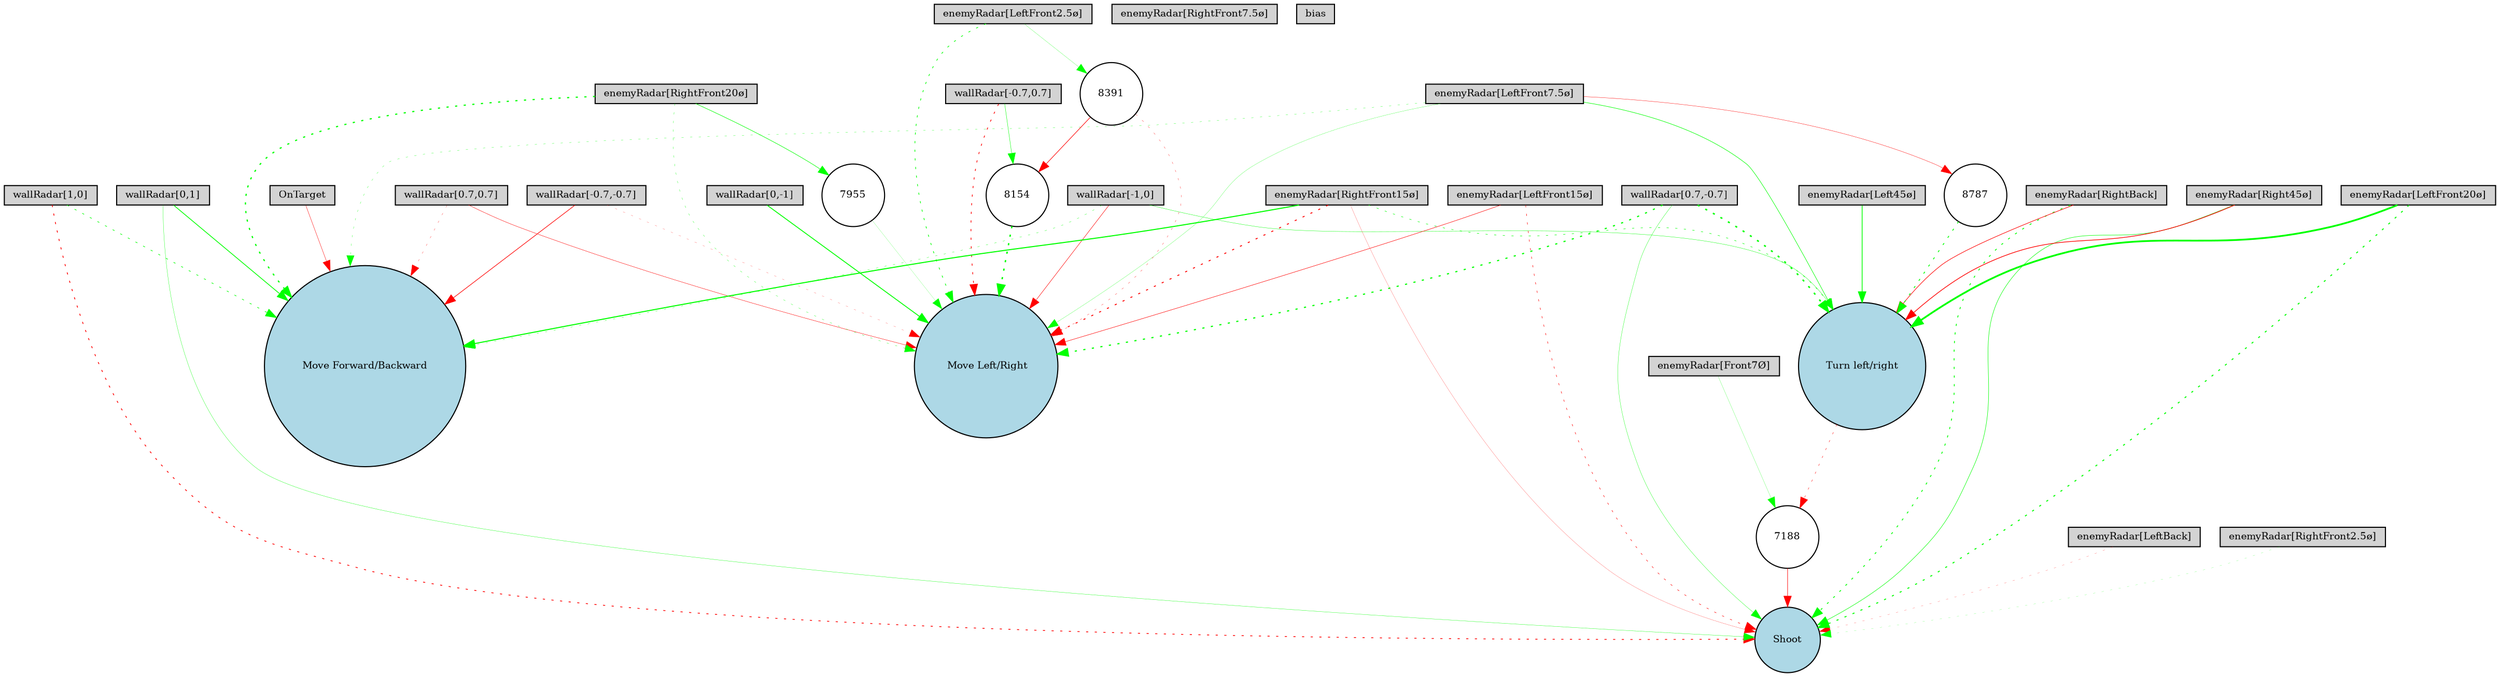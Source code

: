 digraph {
	node [fontsize=9 height=0.2 shape=circle width=0.2]
	"wallRadar[1,0]" [fillcolor=lightgray shape=box style=filled]
	"wallRadar[0,1]" [fillcolor=lightgray shape=box style=filled]
	"wallRadar[-1,0]" [fillcolor=lightgray shape=box style=filled]
	"wallRadar[0,-1]" [fillcolor=lightgray shape=box style=filled]
	"wallRadar[0.7,0.7]" [fillcolor=lightgray shape=box style=filled]
	"wallRadar[-0.7,0.7]" [fillcolor=lightgray shape=box style=filled]
	"wallRadar[-0.7,-0.7]" [fillcolor=lightgray shape=box style=filled]
	"wallRadar[0.7,-0.7]" [fillcolor=lightgray shape=box style=filled]
	"enemyRadar[RightBack]" [fillcolor=lightgray shape=box style=filled]
	"enemyRadar[LeftBack]" [fillcolor=lightgray shape=box style=filled]
	"enemyRadar[Right45ø]" [fillcolor=lightgray shape=box style=filled]
	"enemyRadar[Left45ø]" [fillcolor=lightgray shape=box style=filled]
	"enemyRadar[RightFront20ø]" [fillcolor=lightgray shape=box style=filled]
	"enemyRadar[LeftFront20ø]" [fillcolor=lightgray shape=box style=filled]
	"enemyRadar[RightFront15ø]" [fillcolor=lightgray shape=box style=filled]
	"enemyRadar[LeftFront15ø]" [fillcolor=lightgray shape=box style=filled]
	"enemyRadar[RightFront7.5ø]" [fillcolor=lightgray shape=box style=filled]
	"enemyRadar[LeftFront7.5ø]" [fillcolor=lightgray shape=box style=filled]
	"enemyRadar[RightFront2.5ø]" [fillcolor=lightgray shape=box style=filled]
	"enemyRadar[LeftFront2.5ø]" [fillcolor=lightgray shape=box style=filled]
	"enemyRadar[Front7Ø]" [fillcolor=lightgray shape=box style=filled]
	OnTarget [fillcolor=lightgray shape=box style=filled]
	bias [fillcolor=lightgray shape=box style=filled]
	Shoot [fillcolor=lightblue style=filled]
	"Move Forward/Backward" [fillcolor=lightblue style=filled]
	" Move Left/Right" [fillcolor=lightblue style=filled]
	"Turn left/right" [fillcolor=lightblue style=filled]
	8391 [fillcolor=white style=filled]
	7955 [fillcolor=white style=filled]
	7188 [fillcolor=white style=filled]
	8787 [fillcolor=white style=filled]
	8154 [fillcolor=white style=filled]
	"wallRadar[0.7,-0.7]" -> "Turn left/right" [color=green penwidth=1.3673072931298527 style=dotted]
	"enemyRadar[RightBack]" -> "Turn left/right" [color=red penwidth=0.5050391672230129 style=solid]
	"wallRadar[-1,0]" -> "Turn left/right" [color=green penwidth=0.2691985526686598 style=solid]
	"enemyRadar[LeftFront15ø]" -> Shoot [color=red penwidth=0.4131750661394066 style=dotted]
	"enemyRadar[RightFront15ø]" -> Shoot [color=red penwidth=0.14790018456376625 style=solid]
	"wallRadar[0,1]" -> "Move Forward/Backward" [color=green penwidth=0.6881964237931834 style=solid]
	"wallRadar[0.7,0.7]" -> " Move Left/Right" [color=red penwidth=0.31384311832023326 style=solid]
	"wallRadar[0,-1]" -> " Move Left/Right" [color=green penwidth=0.7895923731962564 style=solid]
	"wallRadar[-1,0]" -> "Move Forward/Backward" [color=green penwidth=0.23872831109776563 style=dotted]
	"enemyRadar[RightFront15ø]" -> " Move Left/Right" [color=red penwidth=0.8548689219318513 style=dotted]
	"enemyRadar[RightFront20ø]" -> "Move Forward/Backward" [color=green penwidth=1.119940091027297 style=dotted]
	"enemyRadar[RightFront15ø]" -> "Move Forward/Backward" [color=green penwidth=0.9728361813272819 style=solid]
	"enemyRadar[LeftFront20ø]" -> Shoot [color=green penwidth=0.9151301377517475 style=dotted]
	"enemyRadar[RightFront20ø]" -> " Move Left/Right" [color=green penwidth=0.23015199318505117 style=dotted]
	"wallRadar[-0.7,0.7]" -> " Move Left/Right" [color=red penwidth=0.6497219888461637 style=dotted]
	"enemyRadar[LeftFront7.5ø]" -> " Move Left/Right" [color=green penwidth=0.16828657240350497 style=solid]
	"enemyRadar[LeftFront2.5ø]" -> " Move Left/Right" [color=green penwidth=0.5969891032141963 style=dotted]
	"wallRadar[0.7,0.7]" -> "Move Forward/Backward" [color=red penwidth=0.20410171669051191 style=dotted]
	"wallRadar[1,0]" -> Shoot [color=red penwidth=0.7170167900953764 style=dotted]
	"enemyRadar[Left45ø]" -> "Turn left/right" [color=green penwidth=0.7059009636509731 style=solid]
	"enemyRadar[RightFront15ø]" -> "Turn left/right" [color=green penwidth=0.4046005967487919 style=dotted]
	OnTarget -> "Move Forward/Backward" [color=red penwidth=0.30972429780667815 style=solid]
	"enemyRadar[LeftBack]" -> Shoot [color=red penwidth=0.14204314596941015 style=dotted]
	"enemyRadar[LeftFront7.5ø]" -> "Turn left/right" [color=green penwidth=0.4480469645528834 style=solid]
	"wallRadar[1,0]" -> "Move Forward/Backward" [color=green penwidth=0.5258267598617531 style=dotted]
	"enemyRadar[Right45ø]" -> "Turn left/right" [color=red penwidth=0.6403986692327849 style=solid]
	"enemyRadar[LeftFront7.5ø]" -> "Move Forward/Backward" [color=green penwidth=0.20998306445729537 style=dotted]
	"wallRadar[-0.7,-0.7]" -> "Move Forward/Backward" [color=red penwidth=0.5454073430176817 style=solid]
	"wallRadar[-1,0]" -> " Move Left/Right" [color=red penwidth=0.39010229276295993 style=solid]
	"enemyRadar[RightBack]" -> Shoot [color=green penwidth=0.7459242455083533 style=dotted]
	"enemyRadar[LeftFront20ø]" -> "Turn left/right" [color=green penwidth=1.6351912747432704 style=solid]
	"wallRadar[0,1]" -> Shoot [color=green penwidth=0.23751677895644532 style=solid]
	"wallRadar[-0.7,-0.7]" -> " Move Left/Right" [color=red penwidth=0.1477607266747435 style=dotted]
	"enemyRadar[Right45ø]" -> Shoot [color=green penwidth=0.4107357828724647 style=solid]
	"wallRadar[0.7,-0.7]" -> " Move Left/Right" [color=green penwidth=1.1012169757582508 style=dotted]
	"enemyRadar[LeftFront15ø]" -> " Move Left/Right" [color=red penwidth=0.3890629412116281 style=solid]
	7188 -> Shoot [color=red penwidth=0.45841117783090435 style=solid]
	"enemyRadar[RightFront2.5ø]" -> Shoot [color=green penwidth=0.11783855278130317 style=dotted]
	"Turn left/right" -> 7188 [color=red penwidth=0.31492850966780406 style=dotted]
	"enemyRadar[RightFront20ø]" -> 7955 [color=green penwidth=0.44203411910241486 style=solid]
	7955 -> " Move Left/Right" [color=green penwidth=0.11936060545523174 style=solid]
	"enemyRadar[Front7Ø]" -> 7188 [color=green penwidth=0.15965212896506825 style=solid]
	"wallRadar[0.7,-0.7]" -> Shoot [color=green penwidth=0.2522423339052105 style=solid]
	"wallRadar[-0.7,0.7]" -> 8154 [color=green penwidth=0.33006269385794285 style=solid]
	8154 -> " Move Left/Right" [color=green penwidth=1.3042437102853186 style=dotted]
	"enemyRadar[LeftFront2.5ø]" -> 8391 [color=green penwidth=0.1628884732410029 style=solid]
	8391 -> " Move Left/Right" [color=red penwidth=0.220005812686073 style=dotted]
	8391 -> 8154 [color=red penwidth=0.5161371237451929 style=solid]
	"enemyRadar[LeftFront7.5ø]" -> 8787 [color=red penwidth=0.27278340645613 style=solid]
	8787 -> "Turn left/right" [color=green penwidth=0.7371900682939996 style=dotted]
}
